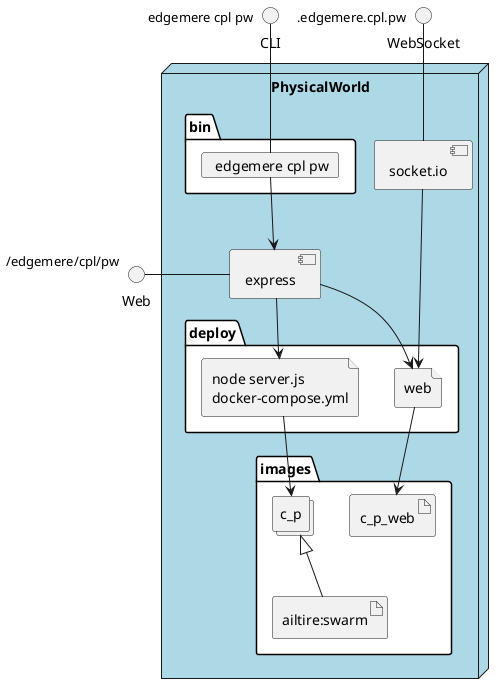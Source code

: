 @startuml
  interface CLI
  interface Web
  interface WebSocket
node "PhysicalWorld" #lightblue {
  component express as REST
  component socket.io as socket
  folder bin #ffffff {
    card " edgemere cpl pw" as binName
  }
  binName --> REST

  folder deploy #ffffff {
      file "node server.js\ndocker-compose.yml" as c_p_container
      REST --> c_p_container

  
    file "web" as web_container
    REST --> web_container
    socket ---> web_container
  
  }
  folder images #ffffff {
    collections "c_p" as c_pimage
    artifact "ailtire:swarm" as ailtireswarm
    c_pimage <|-- ailtireswarm
    c_p_container --> c_pimage

  
      artifact "c_p_web" as c_p_web
      web_container --> c_p_web
    
  }
}
CLI " edgemere cpl pw" -- binName
Web "/edgemere/cpl/pw" - REST
WebSocket ".edgemere.cpl.pw" -- socket

@enduml
